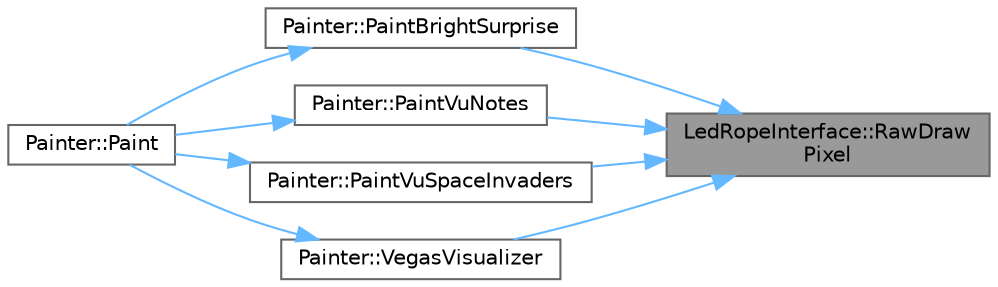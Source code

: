 digraph "LedRopeInterface::RawDrawPixel"
{
 // INTERACTIVE_SVG=YES
 // LATEX_PDF_SIZE
  bgcolor="transparent";
  edge [fontname=Helvetica,fontsize=10,labelfontname=Helvetica,labelfontsize=10];
  node [fontname=Helvetica,fontsize=10,shape=box,height=0.2,width=0.4];
  rankdir="RL";
  Node1 [id="Node000001",label="LedRopeInterface::RawDraw\lPixel",height=0.2,width=0.4,color="gray40", fillcolor="grey60", style="filled", fontcolor="black",tooltip=" "];
  Node1 -> Node2 [id="edge1_Node000001_Node000002",dir="back",color="steelblue1",style="solid",tooltip=" "];
  Node2 [id="Node000002",label="Painter::PaintBrightSurprise",height=0.2,width=0.4,color="grey40", fillcolor="white", style="filled",URL="$dd/d45/struct_painter_a023fedf9449a5964c0c576805a22d049.html#a023fedf9449a5964c0c576805a22d049",tooltip=" "];
  Node2 -> Node3 [id="edge2_Node000002_Node000003",dir="back",color="steelblue1",style="solid",tooltip=" "];
  Node3 [id="Node000003",label="Painter::Paint",height=0.2,width=0.4,color="grey40", fillcolor="white", style="filled",URL="$dd/d45/struct_painter_a99ab92bb8d2baae96c7b4b4aacda4de3.html#a99ab92bb8d2baae96c7b4b4aacda4de3",tooltip=" "];
  Node1 -> Node4 [id="edge3_Node000001_Node000004",dir="back",color="steelblue1",style="solid",tooltip=" "];
  Node4 [id="Node000004",label="Painter::PaintVuNotes",height=0.2,width=0.4,color="grey40", fillcolor="white", style="filled",URL="$dd/d45/struct_painter_a3b521f31ff7f7249ce1c88ca56f5ad80.html#a3b521f31ff7f7249ce1c88ca56f5ad80",tooltip=" "];
  Node4 -> Node3 [id="edge4_Node000004_Node000003",dir="back",color="steelblue1",style="solid",tooltip=" "];
  Node1 -> Node5 [id="edge5_Node000001_Node000005",dir="back",color="steelblue1",style="solid",tooltip=" "];
  Node5 [id="Node000005",label="Painter::PaintVuSpaceInvaders",height=0.2,width=0.4,color="grey40", fillcolor="white", style="filled",URL="$dd/d45/struct_painter_a405cd2b8e31b1ad6e8d6abe9ba03c074.html#a405cd2b8e31b1ad6e8d6abe9ba03c074",tooltip=" "];
  Node5 -> Node3 [id="edge6_Node000005_Node000003",dir="back",color="steelblue1",style="solid",tooltip=" "];
  Node1 -> Node6 [id="edge7_Node000001_Node000006",dir="back",color="steelblue1",style="solid",tooltip=" "];
  Node6 [id="Node000006",label="Painter::VegasVisualizer",height=0.2,width=0.4,color="grey40", fillcolor="white", style="filled",URL="$dd/d45/struct_painter_ab6318a63a778550cd78f3eae183cb8dc.html#ab6318a63a778550cd78f3eae183cb8dc",tooltip=" "];
  Node6 -> Node3 [id="edge8_Node000006_Node000003",dir="back",color="steelblue1",style="solid",tooltip=" "];
}
